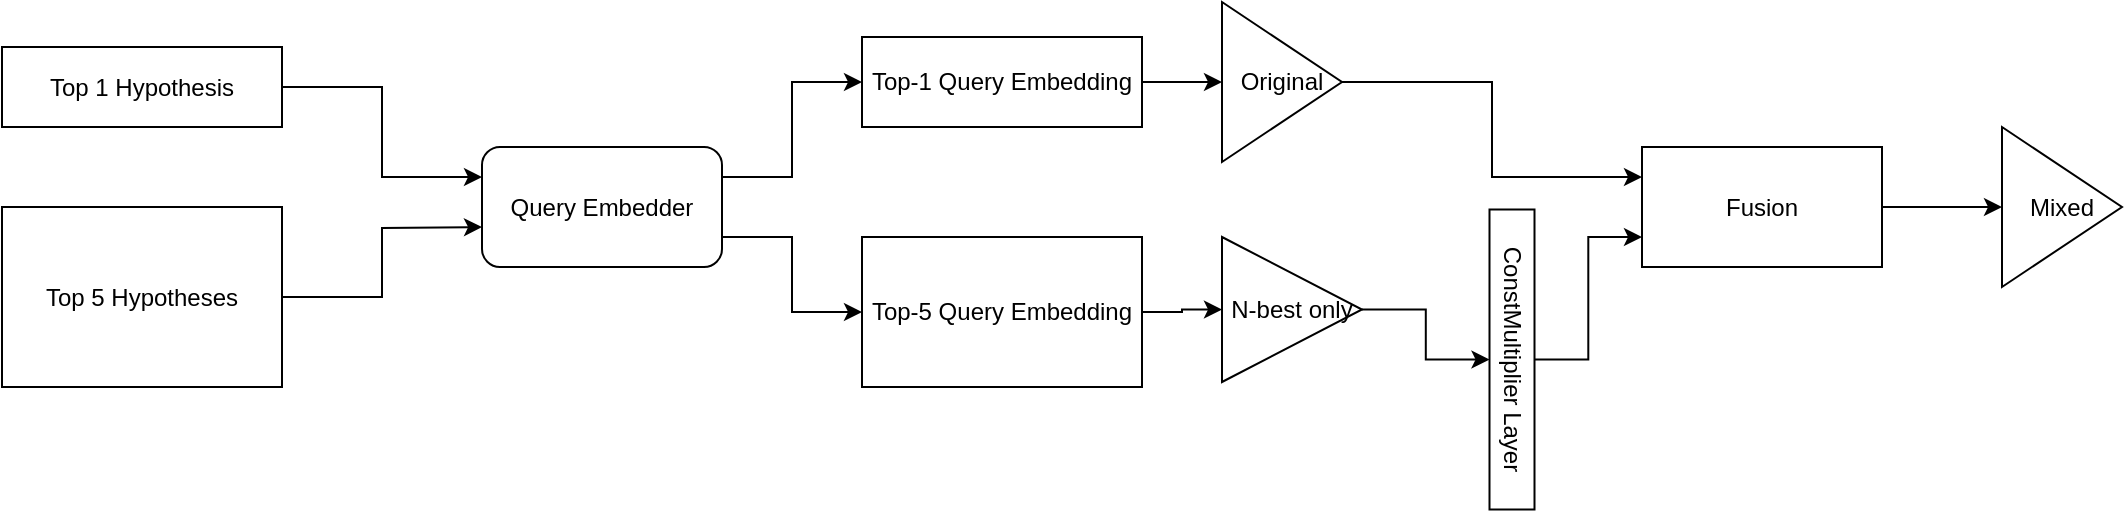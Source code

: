 <mxfile version="13.8.1" type="github">
  <diagram id="MgJpeyHIjZecuuSLrilR" name="Page-1">
    <mxGraphModel dx="1298" dy="800" grid="1" gridSize="10" guides="1" tooltips="1" connect="1" arrows="1" fold="1" page="1" pageScale="1" pageWidth="850" pageHeight="1100" math="0" shadow="0">
      <root>
        <mxCell id="0" />
        <mxCell id="1" parent="0" />
        <mxCell id="mK5insQkdaCz2ZFfUAAH-7" style="edgeStyle=orthogonalEdgeStyle;rounded=0;orthogonalLoop=1;jettySize=auto;html=1;exitX=1;exitY=0.5;exitDx=0;exitDy=0;entryX=0;entryY=0.25;entryDx=0;entryDy=0;" parent="1" source="mK5insQkdaCz2ZFfUAAH-3" target="mK5insQkdaCz2ZFfUAAH-6" edge="1">
          <mxGeometry relative="1" as="geometry" />
        </mxCell>
        <mxCell id="mK5insQkdaCz2ZFfUAAH-3" value="Top 1 Hypothesis" style="rounded=0;whiteSpace=wrap;html=1;" parent="1" vertex="1">
          <mxGeometry x="20" y="212.5" width="140" height="40" as="geometry" />
        </mxCell>
        <mxCell id="mK5insQkdaCz2ZFfUAAH-8" style="edgeStyle=orthogonalEdgeStyle;rounded=0;orthogonalLoop=1;jettySize=auto;html=1;exitX=1;exitY=0.5;exitDx=0;exitDy=0;" parent="1" source="mK5insQkdaCz2ZFfUAAH-4" edge="1">
          <mxGeometry relative="1" as="geometry">
            <mxPoint x="260" y="302.5" as="targetPoint" />
          </mxGeometry>
        </mxCell>
        <mxCell id="mK5insQkdaCz2ZFfUAAH-4" value="&lt;div&gt;Top 5 Hypotheses&lt;/div&gt;" style="rounded=0;whiteSpace=wrap;html=1;" parent="1" vertex="1">
          <mxGeometry x="20" y="292.5" width="140" height="90" as="geometry" />
        </mxCell>
        <mxCell id="mK5insQkdaCz2ZFfUAAH-13" style="edgeStyle=orthogonalEdgeStyle;rounded=0;orthogonalLoop=1;jettySize=auto;html=1;exitX=1;exitY=0.5;exitDx=0;exitDy=0;entryX=0;entryY=0.5;entryDx=0;entryDy=0;" parent="1" source="mK5insQkdaCz2ZFfUAAH-5" target="mK5insQkdaCz2ZFfUAAH-12" edge="1">
          <mxGeometry relative="1" as="geometry" />
        </mxCell>
        <mxCell id="mK5insQkdaCz2ZFfUAAH-5" value="&lt;div&gt;Top-1 Query Embedding&lt;/div&gt;" style="rounded=0;whiteSpace=wrap;html=1;" parent="1" vertex="1">
          <mxGeometry x="450" y="207.5" width="140" height="45" as="geometry" />
        </mxCell>
        <mxCell id="mK5insQkdaCz2ZFfUAAH-10" style="edgeStyle=orthogonalEdgeStyle;rounded=0;orthogonalLoop=1;jettySize=auto;html=1;exitX=1;exitY=0.25;exitDx=0;exitDy=0;entryX=0;entryY=0.5;entryDx=0;entryDy=0;" parent="1" source="mK5insQkdaCz2ZFfUAAH-6" target="mK5insQkdaCz2ZFfUAAH-5" edge="1">
          <mxGeometry relative="1" as="geometry" />
        </mxCell>
        <mxCell id="mK5insQkdaCz2ZFfUAAH-11" style="edgeStyle=orthogonalEdgeStyle;rounded=0;orthogonalLoop=1;jettySize=auto;html=1;exitX=1;exitY=0.75;exitDx=0;exitDy=0;entryX=0;entryY=0.5;entryDx=0;entryDy=0;" parent="1" source="mK5insQkdaCz2ZFfUAAH-6" target="mK5insQkdaCz2ZFfUAAH-9" edge="1">
          <mxGeometry relative="1" as="geometry" />
        </mxCell>
        <mxCell id="mK5insQkdaCz2ZFfUAAH-6" value="Query Embedder" style="rounded=1;whiteSpace=wrap;html=1;" parent="1" vertex="1">
          <mxGeometry x="260" y="262.5" width="120" height="60" as="geometry" />
        </mxCell>
        <mxCell id="mK5insQkdaCz2ZFfUAAH-15" style="edgeStyle=orthogonalEdgeStyle;rounded=0;orthogonalLoop=1;jettySize=auto;html=1;exitX=1;exitY=0.5;exitDx=0;exitDy=0;entryX=0;entryY=0.5;entryDx=0;entryDy=0;" parent="1" source="mK5insQkdaCz2ZFfUAAH-9" target="mK5insQkdaCz2ZFfUAAH-14" edge="1">
          <mxGeometry relative="1" as="geometry" />
        </mxCell>
        <mxCell id="mK5insQkdaCz2ZFfUAAH-9" value="&lt;div&gt;Top-5 Query Embedding&lt;/div&gt;" style="rounded=0;whiteSpace=wrap;html=1;" parent="1" vertex="1">
          <mxGeometry x="450" y="307.5" width="140" height="75" as="geometry" />
        </mxCell>
        <mxCell id="mK5insQkdaCz2ZFfUAAH-17" style="edgeStyle=orthogonalEdgeStyle;rounded=0;orthogonalLoop=1;jettySize=auto;html=1;exitX=1;exitY=0.5;exitDx=0;exitDy=0;entryX=0;entryY=0.25;entryDx=0;entryDy=0;" parent="1" source="mK5insQkdaCz2ZFfUAAH-12" target="mK5insQkdaCz2ZFfUAAH-16" edge="1">
          <mxGeometry relative="1" as="geometry" />
        </mxCell>
        <mxCell id="mK5insQkdaCz2ZFfUAAH-12" value="Original" style="triangle;whiteSpace=wrap;html=1;" parent="1" vertex="1">
          <mxGeometry x="630" y="190" width="60" height="80" as="geometry" />
        </mxCell>
        <mxCell id="b-qWWCd-7I2Kim5GBcaW-5" style="edgeStyle=orthogonalEdgeStyle;rounded=0;orthogonalLoop=1;jettySize=auto;html=1;exitX=1;exitY=0.5;exitDx=0;exitDy=0;" edge="1" parent="1" source="mK5insQkdaCz2ZFfUAAH-14" target="b-qWWCd-7I2Kim5GBcaW-2">
          <mxGeometry relative="1" as="geometry" />
        </mxCell>
        <mxCell id="mK5insQkdaCz2ZFfUAAH-14" value="N-best only" style="triangle;whiteSpace=wrap;html=1;" parent="1" vertex="1">
          <mxGeometry x="630" y="307.5" width="70" height="72.5" as="geometry" />
        </mxCell>
        <mxCell id="mK5insQkdaCz2ZFfUAAH-20" style="edgeStyle=orthogonalEdgeStyle;rounded=0;orthogonalLoop=1;jettySize=auto;html=1;exitX=1;exitY=0.5;exitDx=0;exitDy=0;" parent="1" source="mK5insQkdaCz2ZFfUAAH-16" target="mK5insQkdaCz2ZFfUAAH-19" edge="1">
          <mxGeometry relative="1" as="geometry" />
        </mxCell>
        <mxCell id="mK5insQkdaCz2ZFfUAAH-16" value="Fusion" style="rounded=0;whiteSpace=wrap;html=1;" parent="1" vertex="1">
          <mxGeometry x="840" y="262.5" width="120" height="60" as="geometry" />
        </mxCell>
        <mxCell id="mK5insQkdaCz2ZFfUAAH-19" value="Mixed" style="triangle;whiteSpace=wrap;html=1;" parent="1" vertex="1">
          <mxGeometry x="1020" y="252.5" width="60" height="80" as="geometry" />
        </mxCell>
        <mxCell id="b-qWWCd-7I2Kim5GBcaW-6" style="edgeStyle=orthogonalEdgeStyle;rounded=0;orthogonalLoop=1;jettySize=auto;html=1;exitX=0.5;exitY=0;exitDx=0;exitDy=0;entryX=0;entryY=0.75;entryDx=0;entryDy=0;" edge="1" parent="1" source="b-qWWCd-7I2Kim5GBcaW-2" target="mK5insQkdaCz2ZFfUAAH-16">
          <mxGeometry relative="1" as="geometry" />
        </mxCell>
        <mxCell id="b-qWWCd-7I2Kim5GBcaW-2" value="&lt;div&gt;ConstMultiplier Layer&lt;/div&gt;" style="rounded=0;whiteSpace=wrap;html=1;rotation=90;" vertex="1" parent="1">
          <mxGeometry x="700" y="357.5" width="150" height="22.5" as="geometry" />
        </mxCell>
      </root>
    </mxGraphModel>
  </diagram>
</mxfile>
